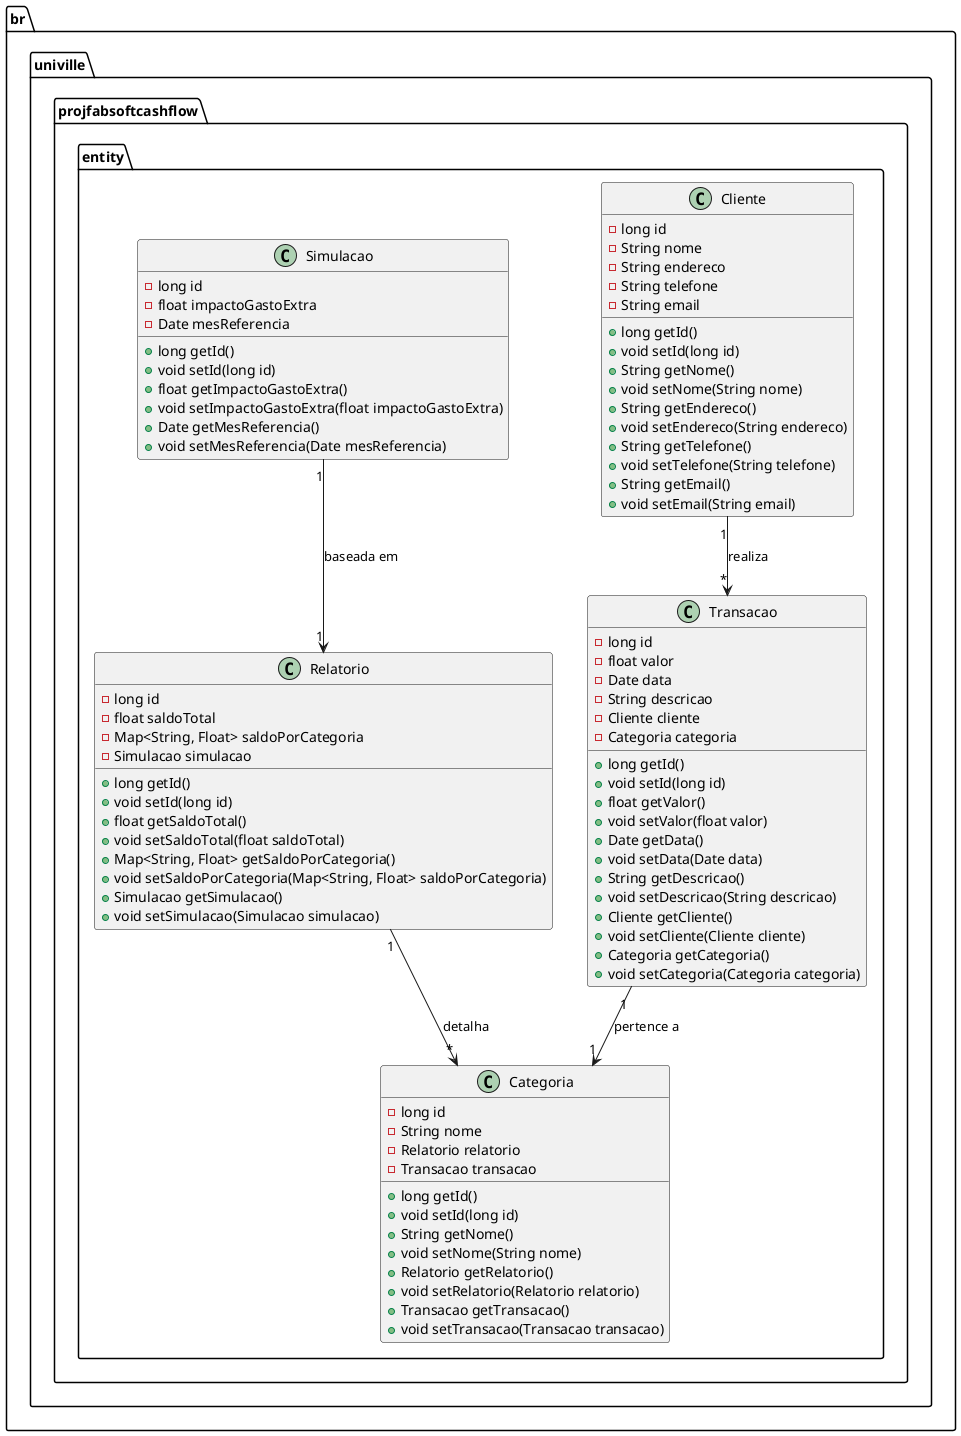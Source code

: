 @startuml
package br.univille.projfabsoftcashflow.entity {
    class Cliente {
        - long id
        - String nome
        - String endereco
        - String telefone
        - String email
        + long getId()
        + void setId(long id)
        + String getNome()
        + void setNome(String nome)
        + String getEndereco()
        + void setEndereco(String endereco)
        + String getTelefone()
        + void setTelefone(String telefone)
        + String getEmail()
        + void setEmail(String email)
    }

    class Categoria {
        - long id
        - String nome
        - Relatorio relatorio
        - Transacao transacao
        + long getId()
        + void setId(long id)
        + String getNome()
        + void setNome(String nome)
        + Relatorio getRelatorio()
        + void setRelatorio(Relatorio relatorio)
        + Transacao getTransacao()
        + void setTransacao(Transacao transacao)
    }

    class Transacao {
        - long id
        - float valor
        - Date data
        - String descricao
        - Cliente cliente
        - Categoria categoria
        + long getId()
        + void setId(long id)
        + float getValor()
        + void setValor(float valor)
        + Date getData()
        + void setData(Date data)
        + String getDescricao()
        + void setDescricao(String descricao)
        + Cliente getCliente()
        + void setCliente(Cliente cliente)
        + Categoria getCategoria()
        + void setCategoria(Categoria categoria)
    }

    class Relatorio {
        - long id
        - float saldoTotal
        - Map<String, Float> saldoPorCategoria
        - Simulacao simulacao
        + long getId()
        + void setId(long id)
        + float getSaldoTotal()
        + void setSaldoTotal(float saldoTotal)
        + Map<String, Float> getSaldoPorCategoria()
        + void setSaldoPorCategoria(Map<String, Float> saldoPorCategoria)
        + Simulacao getSimulacao()
        + void setSimulacao(Simulacao simulacao)
    }

    class Simulacao {
        - long id
        - float impactoGastoExtra
        - Date mesReferencia
        + long getId()
        + void setId(long id)
        + float getImpactoGastoExtra()
        + void setImpactoGastoExtra(float impactoGastoExtra)
        + Date getMesReferencia()
        + void setMesReferencia(Date mesReferencia)
    }
}

Cliente "1" --> "*" Transacao : "realiza"
Transacao "1" --> "1" Categoria : "pertence a"
Relatorio "1" --> "*" Categoria : "detalha"
Simulacao "1" --> "1" Relatorio : "baseada em"
@enduml